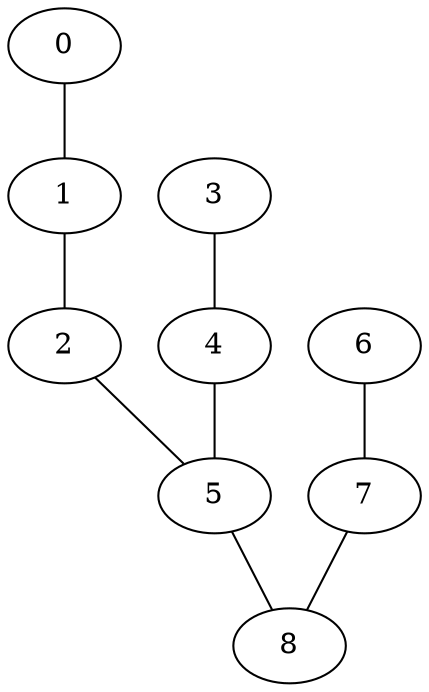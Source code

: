 graph G {
  0;
  1;
  2;
  3;
  4;
  5;
  6;
  7;
  8;
   4 -- 5;
   5 -- 8;
   6 -- 7;
   7 -- 8;
   0 -- 1;
   1 -- 2;
   2 -- 5;
   3 -- 4;
}
